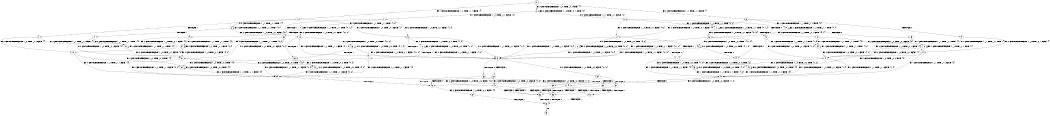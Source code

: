 digraph BCG {
size = "7, 10.5";
center = TRUE;
node [shape = circle];
0 [peripheries = 2];
0 -> 1 [label = "EX !1 !ATOMIC_EXCH_BRANCH (1, +1, TRUE, +1, 1, FALSE) !{}"];
0 -> 2 [label = "EX !2 !ATOMIC_EXCH_BRANCH (1, +0, TRUE, +0, 1, TRUE) !{}"];
0 -> 3 [label = "EX !0 !ATOMIC_EXCH_BRANCH (1, +1, TRUE, +1, 1, FALSE) !{}"];
1 -> 4 [label = "TERMINATE !1"];
1 -> 5 [label = "EX !2 !ATOMIC_EXCH_BRANCH (1, +0, TRUE, +0, 1, FALSE) !{1}"];
1 -> 6 [label = "EX !0 !ATOMIC_EXCH_BRANCH (1, +1, TRUE, +1, 1, TRUE) !{1}"];
2 -> 7 [label = "EX !1 !ATOMIC_EXCH_BRANCH (1, +1, TRUE, +1, 1, FALSE) !{2}"];
2 -> 8 [label = "EX !0 !ATOMIC_EXCH_BRANCH (1, +1, TRUE, +1, 1, FALSE) !{2}"];
2 -> 2 [label = "EX !2 !ATOMIC_EXCH_BRANCH (1, +0, TRUE, +0, 1, TRUE) !{2}"];
3 -> 9 [label = "TERMINATE !0"];
3 -> 10 [label = "EX !1 !ATOMIC_EXCH_BRANCH (1, +1, TRUE, +1, 1, TRUE) !{0}"];
3 -> 11 [label = "EX !2 !ATOMIC_EXCH_BRANCH (1, +0, TRUE, +0, 1, FALSE) !{0}"];
4 -> 12 [label = "EX !2 !ATOMIC_EXCH_BRANCH (1, +0, TRUE, +0, 1, FALSE) !{}"];
4 -> 13 [label = "EX !0 !ATOMIC_EXCH_BRANCH (1, +1, TRUE, +1, 1, TRUE) !{}"];
5 -> 14 [label = "TERMINATE !1"];
5 -> 15 [label = "EX !0 !ATOMIC_EXCH_BRANCH (1, +1, TRUE, +1, 1, FALSE) !{1, 2}"];
5 -> 16 [label = "EX !2 !ATOMIC_EXCH_BRANCH (1, +0, TRUE, +0, 2, TRUE) !{1, 2}"];
6 -> 17 [label = "TERMINATE !1"];
6 -> 18 [label = "EX !2 !ATOMIC_EXCH_BRANCH (1, +0, TRUE, +0, 1, FALSE) !{0, 1}"];
6 -> 6 [label = "EX !0 !ATOMIC_EXCH_BRANCH (1, +1, TRUE, +1, 1, TRUE) !{0, 1}"];
7 -> 19 [label = "TERMINATE !1"];
7 -> 20 [label = "EX !0 !ATOMIC_EXCH_BRANCH (1, +1, TRUE, +1, 1, TRUE) !{1, 2}"];
7 -> 5 [label = "EX !2 !ATOMIC_EXCH_BRANCH (1, +0, TRUE, +0, 1, FALSE) !{1, 2}"];
8 -> 21 [label = "TERMINATE !0"];
8 -> 22 [label = "EX !1 !ATOMIC_EXCH_BRANCH (1, +1, TRUE, +1, 1, TRUE) !{0, 2}"];
8 -> 11 [label = "EX !2 !ATOMIC_EXCH_BRANCH (1, +0, TRUE, +0, 1, FALSE) !{0, 2}"];
9 -> 23 [label = "EX !1 !ATOMIC_EXCH_BRANCH (1, +1, TRUE, +1, 1, TRUE) !{}"];
9 -> 24 [label = "EX !2 !ATOMIC_EXCH_BRANCH (1, +0, TRUE, +0, 1, FALSE) !{}"];
10 -> 25 [label = "TERMINATE !0"];
10 -> 26 [label = "EX !2 !ATOMIC_EXCH_BRANCH (1, +0, TRUE, +0, 1, FALSE) !{0, 1}"];
10 -> 10 [label = "EX !1 !ATOMIC_EXCH_BRANCH (1, +1, TRUE, +1, 1, TRUE) !{0, 1}"];
11 -> 27 [label = "TERMINATE !0"];
11 -> 15 [label = "EX !1 !ATOMIC_EXCH_BRANCH (1, +1, TRUE, +1, 1, FALSE) !{0, 2}"];
11 -> 28 [label = "EX !2 !ATOMIC_EXCH_BRANCH (1, +0, TRUE, +0, 2, TRUE) !{0, 2}"];
12 -> 29 [label = "EX !0 !ATOMIC_EXCH_BRANCH (1, +1, TRUE, +1, 1, FALSE) !{2}"];
12 -> 30 [label = "EX !2 !ATOMIC_EXCH_BRANCH (1, +0, TRUE, +0, 2, TRUE) !{2}"];
13 -> 31 [label = "EX !2 !ATOMIC_EXCH_BRANCH (1, +0, TRUE, +0, 1, FALSE) !{0}"];
13 -> 13 [label = "EX !0 !ATOMIC_EXCH_BRANCH (1, +1, TRUE, +1, 1, TRUE) !{0}"];
14 -> 30 [label = "EX !2 !ATOMIC_EXCH_BRANCH (1, +0, TRUE, +0, 2, TRUE) !{2}"];
14 -> 29 [label = "EX !0 !ATOMIC_EXCH_BRANCH (1, +1, TRUE, +1, 1, FALSE) !{2}"];
15 -> 32 [label = "TERMINATE !1"];
15 -> 33 [label = "TERMINATE !0"];
15 -> 34 [label = "EX !2 !ATOMIC_EXCH_BRANCH (1, +0, TRUE, +0, 2, FALSE) !{0, 1, 2}"];
16 -> 14 [label = "TERMINATE !1"];
16 -> 15 [label = "EX !0 !ATOMIC_EXCH_BRANCH (1, +1, TRUE, +1, 1, FALSE) !{1, 2}"];
16 -> 16 [label = "EX !2 !ATOMIC_EXCH_BRANCH (1, +0, TRUE, +0, 2, TRUE) !{1, 2}"];
17 -> 13 [label = "EX !0 !ATOMIC_EXCH_BRANCH (1, +1, TRUE, +1, 1, TRUE) !{0}"];
17 -> 31 [label = "EX !2 !ATOMIC_EXCH_BRANCH (1, +0, TRUE, +0, 1, FALSE) !{0}"];
18 -> 35 [label = "TERMINATE !1"];
18 -> 36 [label = "EX !2 !ATOMIC_EXCH_BRANCH (1, +0, TRUE, +0, 2, TRUE) !{0, 1, 2}"];
18 -> 15 [label = "EX !0 !ATOMIC_EXCH_BRANCH (1, +1, TRUE, +1, 1, FALSE) !{0, 1, 2}"];
19 -> 12 [label = "EX !2 !ATOMIC_EXCH_BRANCH (1, +0, TRUE, +0, 1, FALSE) !{2}"];
19 -> 37 [label = "EX !0 !ATOMIC_EXCH_BRANCH (1, +1, TRUE, +1, 1, TRUE) !{2}"];
20 -> 38 [label = "TERMINATE !1"];
20 -> 18 [label = "EX !2 !ATOMIC_EXCH_BRANCH (1, +0, TRUE, +0, 1, FALSE) !{0, 1, 2}"];
20 -> 20 [label = "EX !0 !ATOMIC_EXCH_BRANCH (1, +1, TRUE, +1, 1, TRUE) !{0, 1, 2}"];
21 -> 24 [label = "EX !2 !ATOMIC_EXCH_BRANCH (1, +0, TRUE, +0, 1, FALSE) !{2}"];
21 -> 39 [label = "EX !1 !ATOMIC_EXCH_BRANCH (1, +1, TRUE, +1, 1, TRUE) !{2}"];
22 -> 40 [label = "TERMINATE !0"];
22 -> 26 [label = "EX !2 !ATOMIC_EXCH_BRANCH (1, +0, TRUE, +0, 1, FALSE) !{0, 1, 2}"];
22 -> 22 [label = "EX !1 !ATOMIC_EXCH_BRANCH (1, +1, TRUE, +1, 1, TRUE) !{0, 1, 2}"];
23 -> 41 [label = "EX !2 !ATOMIC_EXCH_BRANCH (1, +0, TRUE, +0, 1, FALSE) !{1}"];
23 -> 23 [label = "EX !1 !ATOMIC_EXCH_BRANCH (1, +1, TRUE, +1, 1, TRUE) !{1}"];
24 -> 42 [label = "EX !1 !ATOMIC_EXCH_BRANCH (1, +1, TRUE, +1, 1, FALSE) !{2}"];
24 -> 43 [label = "EX !2 !ATOMIC_EXCH_BRANCH (1, +0, TRUE, +0, 2, TRUE) !{2}"];
25 -> 23 [label = "EX !1 !ATOMIC_EXCH_BRANCH (1, +1, TRUE, +1, 1, TRUE) !{1}"];
25 -> 41 [label = "EX !2 !ATOMIC_EXCH_BRANCH (1, +0, TRUE, +0, 1, FALSE) !{1}"];
26 -> 44 [label = "TERMINATE !0"];
26 -> 45 [label = "EX !2 !ATOMIC_EXCH_BRANCH (1, +0, TRUE, +0, 2, TRUE) !{0, 1, 2}"];
26 -> 15 [label = "EX !1 !ATOMIC_EXCH_BRANCH (1, +1, TRUE, +1, 1, FALSE) !{0, 1, 2}"];
27 -> 43 [label = "EX !2 !ATOMIC_EXCH_BRANCH (1, +0, TRUE, +0, 2, TRUE) !{2}"];
27 -> 42 [label = "EX !1 !ATOMIC_EXCH_BRANCH (1, +1, TRUE, +1, 1, FALSE) !{2}"];
28 -> 27 [label = "TERMINATE !0"];
28 -> 15 [label = "EX !1 !ATOMIC_EXCH_BRANCH (1, +1, TRUE, +1, 1, FALSE) !{0, 2}"];
28 -> 28 [label = "EX !2 !ATOMIC_EXCH_BRANCH (1, +0, TRUE, +0, 2, TRUE) !{0, 2}"];
29 -> 46 [label = "TERMINATE !0"];
29 -> 47 [label = "EX !2 !ATOMIC_EXCH_BRANCH (1, +0, TRUE, +0, 2, FALSE) !{0, 2}"];
30 -> 29 [label = "EX !0 !ATOMIC_EXCH_BRANCH (1, +1, TRUE, +1, 1, FALSE) !{2}"];
30 -> 30 [label = "EX !2 !ATOMIC_EXCH_BRANCH (1, +0, TRUE, +0, 2, TRUE) !{2}"];
31 -> 48 [label = "EX !2 !ATOMIC_EXCH_BRANCH (1, +0, TRUE, +0, 2, TRUE) !{0, 2}"];
31 -> 29 [label = "EX !0 !ATOMIC_EXCH_BRANCH (1, +1, TRUE, +1, 1, FALSE) !{0, 2}"];
32 -> 47 [label = "EX !2 !ATOMIC_EXCH_BRANCH (1, +0, TRUE, +0, 2, FALSE) !{0, 2}"];
32 -> 46 [label = "TERMINATE !0"];
33 -> 49 [label = "EX !2 !ATOMIC_EXCH_BRANCH (1, +0, TRUE, +0, 2, FALSE) !{1, 2}"];
33 -> 46 [label = "TERMINATE !1"];
34 -> 50 [label = "TERMINATE !1"];
34 -> 51 [label = "TERMINATE !2"];
34 -> 52 [label = "TERMINATE !0"];
35 -> 48 [label = "EX !2 !ATOMIC_EXCH_BRANCH (1, +0, TRUE, +0, 2, TRUE) !{0, 2}"];
35 -> 29 [label = "EX !0 !ATOMIC_EXCH_BRANCH (1, +1, TRUE, +1, 1, FALSE) !{0, 2}"];
36 -> 35 [label = "TERMINATE !1"];
36 -> 36 [label = "EX !2 !ATOMIC_EXCH_BRANCH (1, +0, TRUE, +0, 2, TRUE) !{0, 1, 2}"];
36 -> 15 [label = "EX !0 !ATOMIC_EXCH_BRANCH (1, +1, TRUE, +1, 1, FALSE) !{0, 1, 2}"];
37 -> 31 [label = "EX !2 !ATOMIC_EXCH_BRANCH (1, +0, TRUE, +0, 1, FALSE) !{0, 2}"];
37 -> 37 [label = "EX !0 !ATOMIC_EXCH_BRANCH (1, +1, TRUE, +1, 1, TRUE) !{0, 2}"];
38 -> 31 [label = "EX !2 !ATOMIC_EXCH_BRANCH (1, +0, TRUE, +0, 1, FALSE) !{0, 2}"];
38 -> 37 [label = "EX !0 !ATOMIC_EXCH_BRANCH (1, +1, TRUE, +1, 1, TRUE) !{0, 2}"];
39 -> 41 [label = "EX !2 !ATOMIC_EXCH_BRANCH (1, +0, TRUE, +0, 1, FALSE) !{1, 2}"];
39 -> 39 [label = "EX !1 !ATOMIC_EXCH_BRANCH (1, +1, TRUE, +1, 1, TRUE) !{1, 2}"];
40 -> 41 [label = "EX !2 !ATOMIC_EXCH_BRANCH (1, +0, TRUE, +0, 1, FALSE) !{1, 2}"];
40 -> 39 [label = "EX !1 !ATOMIC_EXCH_BRANCH (1, +1, TRUE, +1, 1, TRUE) !{1, 2}"];
41 -> 53 [label = "EX !2 !ATOMIC_EXCH_BRANCH (1, +0, TRUE, +0, 2, TRUE) !{1, 2}"];
41 -> 42 [label = "EX !1 !ATOMIC_EXCH_BRANCH (1, +1, TRUE, +1, 1, FALSE) !{1, 2}"];
42 -> 46 [label = "TERMINATE !1"];
42 -> 49 [label = "EX !2 !ATOMIC_EXCH_BRANCH (1, +0, TRUE, +0, 2, FALSE) !{1, 2}"];
43 -> 42 [label = "EX !1 !ATOMIC_EXCH_BRANCH (1, +1, TRUE, +1, 1, FALSE) !{2}"];
43 -> 43 [label = "EX !2 !ATOMIC_EXCH_BRANCH (1, +0, TRUE, +0, 2, TRUE) !{2}"];
44 -> 53 [label = "EX !2 !ATOMIC_EXCH_BRANCH (1, +0, TRUE, +0, 2, TRUE) !{1, 2}"];
44 -> 42 [label = "EX !1 !ATOMIC_EXCH_BRANCH (1, +1, TRUE, +1, 1, FALSE) !{1, 2}"];
45 -> 44 [label = "TERMINATE !0"];
45 -> 45 [label = "EX !2 !ATOMIC_EXCH_BRANCH (1, +0, TRUE, +0, 2, TRUE) !{0, 1, 2}"];
45 -> 15 [label = "EX !1 !ATOMIC_EXCH_BRANCH (1, +1, TRUE, +1, 1, FALSE) !{0, 1, 2}"];
46 -> 54 [label = "EX !2 !ATOMIC_EXCH_BRANCH (1, +0, TRUE, +0, 2, FALSE) !{2}"];
47 -> 55 [label = "TERMINATE !2"];
47 -> 56 [label = "TERMINATE !0"];
48 -> 48 [label = "EX !2 !ATOMIC_EXCH_BRANCH (1, +0, TRUE, +0, 2, TRUE) !{0, 2}"];
48 -> 29 [label = "EX !0 !ATOMIC_EXCH_BRANCH (1, +1, TRUE, +1, 1, FALSE) !{0, 2}"];
49 -> 56 [label = "TERMINATE !1"];
49 -> 57 [label = "TERMINATE !2"];
50 -> 55 [label = "TERMINATE !2"];
50 -> 56 [label = "TERMINATE !0"];
51 -> 55 [label = "TERMINATE !1"];
51 -> 57 [label = "TERMINATE !0"];
52 -> 56 [label = "TERMINATE !1"];
52 -> 57 [label = "TERMINATE !2"];
53 -> 53 [label = "EX !2 !ATOMIC_EXCH_BRANCH (1, +0, TRUE, +0, 2, TRUE) !{1, 2}"];
53 -> 42 [label = "EX !1 !ATOMIC_EXCH_BRANCH (1, +1, TRUE, +1, 1, FALSE) !{1, 2}"];
54 -> 58 [label = "TERMINATE !2"];
55 -> 58 [label = "TERMINATE !0"];
56 -> 58 [label = "TERMINATE !2"];
57 -> 58 [label = "TERMINATE !1"];
58 -> 59 [label = "exit"];
}

